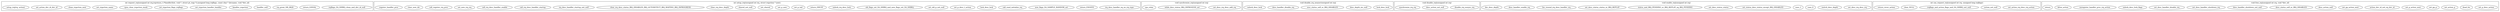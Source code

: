 digraph manage_c{
	subgraph cluster_request_irq{
		label="int request_irq(unsigned int irq,irqreturn_t (*handler)(int, void *, struct pt_regs *),unsigned long irqflags, const char * devname, void *dev_id)";
		irqflags_SA_SHIRQ_clean_and_dev_id_null[label="irqflags_SA_SHIRQ_clean_and_dev_id_null"];
		return_EINVAL;
		irq_great_NR_IRQS[label="irq_great_NR_IRQS"];
		handler_null[label="handler_null"];
		kmalloc_irqaction[label="kmalloc_irqaction"];
		set_irqaction_handler[label="set_irqaction_handler_handler"];
		set_irqaction_flags[label="set_irqaction_flags_irqflags"];
		cpus_clear_irqaction_mask[label="cpus_clear_irqaction_mask"];
		set_irqaction_name[label="set_irqaction_name"];
		clean_irqaction_next[label="clean_irqaction_next"];
		set_action_dev_id_dev_id[label="set_action_dev_id_dev_id"];
		setup_irq[label="setup_irq(irq, action)"];
	}

	subgraph cluster_setup_irq{
		label="int setup_irq(unsigned int irq, struct irqaction * new);";
		irq_desc_handler_eq_no_irq_type[label="irq_desc_handler_eq_no_irq_type"];
		return_ENOSYS;
		new_flags_SA_SAMPLE_RANDOM_set[label="new_flags_SA_SAMPLE_RANDOM_set"];
		call_rand_initialize_irq[label="call_rand_initialize_irq"];
		lock_irq_desc_lock[label="lock_desc_lock"];
		set_p_desc_t_action[label="set_p_desc_t_action"];
		set_old_p_not_null[label="set_old_p_not_null"];
		old_flags_set_SA_SHIRQ_and_new_flags_set_SA_SHIRQ[label="old_flags_set_SA_SHIRQ_and_new_flags_set_SA_SHIRQ;"];
		unlock_irq_desc_lock[label="unlock_irq_desc_lock"];
		return_EBUSY[label="return_EBUSY"];
		set_p_tail[label="set_p_tail"];
		set_p_new[label="set_p_new"];
		set_shared[label="set_shared"];
		shared_not_null[label="shared_not_null"];
		clear_irq_desc_depth[label="clear_irq_desc_depth"];
		clear_irq_desc_status_IRQ_DISABLED_IRQ_AUTODETECT_IRQ_WAITING_IRQ_INPROGRESS[label="clear_irq_desc_status_IRQ_DISABLED_IRQ_AUTODETECT_IRQ_WAITING_IRQ_INPROGRESS"];
		irq_desc_handler_startup_not_null[label="irq_desc_handler_startup_not_null"];
		call_irq_desc_handler_startup[label="call_irq_desc_handler_startup"];
		call_irq_desc_handler_enable[label="call_irq_desc_handler_enable"];
		unlock_irq_desc_lock[label="unlock_irq_desc_lock"];
		set_new_irq_irq[label="set_new_irq_irq"];
		call_register_irq_proc[label="call_register_irq_proc"];
		clear_new_dir[label="clear_new_dir"];
		register_handler_proc[label="register_handler_proc"];
	}

	subgraph cluster_synchronize_irq{
		label="void synchronize_irq(unsigned int irq)";
		set_desc_irq_desc_add_irq[label="set_desc_irq_desc_add_irq"];
		while_desc_status_IRQ_INPROGESS_set[label="while_desc_status_IRQ_INPROGESS_set"];
		cpu_relax[label="cpu_relax"];
	}

	subgraph cluster_disable_irq_nosync{
		label="void disable_irq_nosync(unsigned int irq)";
		set_desc_irq_desc_add_irq[label="set_desc_irq_desc_add_irq"];
		lock_desc_lock[label="lock_desc_lock"];
		desc_depth_inc_null[label="desc_depth_inc_null"];
		sesc_status_self_or_IRQ_DISABLED[label="sesc_status_self_or_IRQ_DISABLED"];
		desc_handler_disable_irq[label="desc_handler_disable_irq"];
		unlock_desc_lock[label="unlock_desc_lock"];
	}

	subgraph cluster_disable_irq{
		label="void disable_irq(unsigned int irq)";
		set_desc_irq_desc_add_irq[label="set_desc_irq_desc_add_irq"];
		disable_irq_nosync_irq[label="disable_irq_nosync_irq"];
		desc_action_not_null[label="desc_action_not_null"];
		synchronize_irq_irq[label="synchronize_irq_irq"];
	}

	subgraph cluster_enable_irq{
		label="void enable_irq(unsigned int irq)";
		set_desc_irq_desc_irq[label="set_desc_irq_desc_irq"];
		lock_desc_lock[label="lock_desc_lock"];
		switch_desc_depth[label="switch_desc_depth"];
		case_0[label="case_0"];
		case_1[label="case_1"];
		set_status_desc_status_except_IRQ_DISABLED[label="set_status_desc_status_except_IRQ_DISABLED"];
		set_desc_status_status[label="set_desc_status_status"];
		status_and_IRQ_PENDING_or_IRQ_REPLAY_eq_IRQ_PENDING[label="status_and_IRQ_PENDING_or_IRQ_REPLAY_eq_IRQ_PENDING"];
		set_desc_status_status_or_IRQ_REPLAY[label="set_desc_status_status_or_IRQ_REPLAY"];
		hw_resend_irq_desc_handler_irq[label="hw_resend_irq_desc_handler_irq"];
		desc_handler_enable_irq[label="desc_handler_enable_irq"];
		dec_desc_depth[label="dec_desc_depth"];
		unlock_desc_lock[label="unlock_desc_lock"];
	}

	subgraph cluster_can_request_irq{
		label="int can_request_irq(unsigned int irq, unsigned long irqflags)";
		set_action_irq_desc_irq_action[label="set_action_irq_desc_irq_action"];
		action_not_null[label="action_not_null"];
		irqflags_and_action_flags_and_SA_SHIRQ_not_null[label="irqflags_and_action_flags_and_SA_SHIRQ_not_null"];
		clear_NULL[label="clear_NULL"];
		return_rever_action[label="return_rever_action"];
	}

	subgraph cluster_free_irq{
		label="void free_irq(unsigned int irq, void *dev_id)";
		set_desc_irq_desc_add_irq[label="set_desc_irq_desc_add_irq"];
		lock_desc_lock[label="lock_desc_lock"];
		set_p_desc_action[label="set_p_desc_action"];
		dead_for[label="dead_for"];
		set_action_p[label="set_action_p"];
		action_not_null[label="action_not_null"];
		set_pp_p[label="set_pp_p"];
		set_p_action_next[label="set_p_action_next"];
		action_dev_id_not_eq_dev_id[label="action_dev_id_not_eq_dev_id"];
		set_pp_action_next[label="set_pp_action_next"];
		desc_action_null[label="desc_action_null"];
		desc_status_self_or_IRQ_DISABLED[label="desc_status_self_or_IRQ_DISABLED"];
		desc_handler_shutdown_not_null[label="desc_handler_shutdown_not_null"];
		set_desc_handler_shutdown_irq[label="set_desc_handler_shutdown_irq"];
		set_desc_handler_disable_irq[label="set_desc_handler_disable_irq"];
		unlock_desc_lock_flags[label="unlock_desc_lock_flags"];
		unregister_handler_proc_irq_action[label="unregister_handler_proc_irq_action"];
		synchronize_irq_irq[label="synchronize_irq_irq"];
		kfree_action[label="kfree_action"];
		return[label="return"];
		unlock_desc_lock[label="unlock_desc_lock"];
		return[label="return"];
	}
		
}
